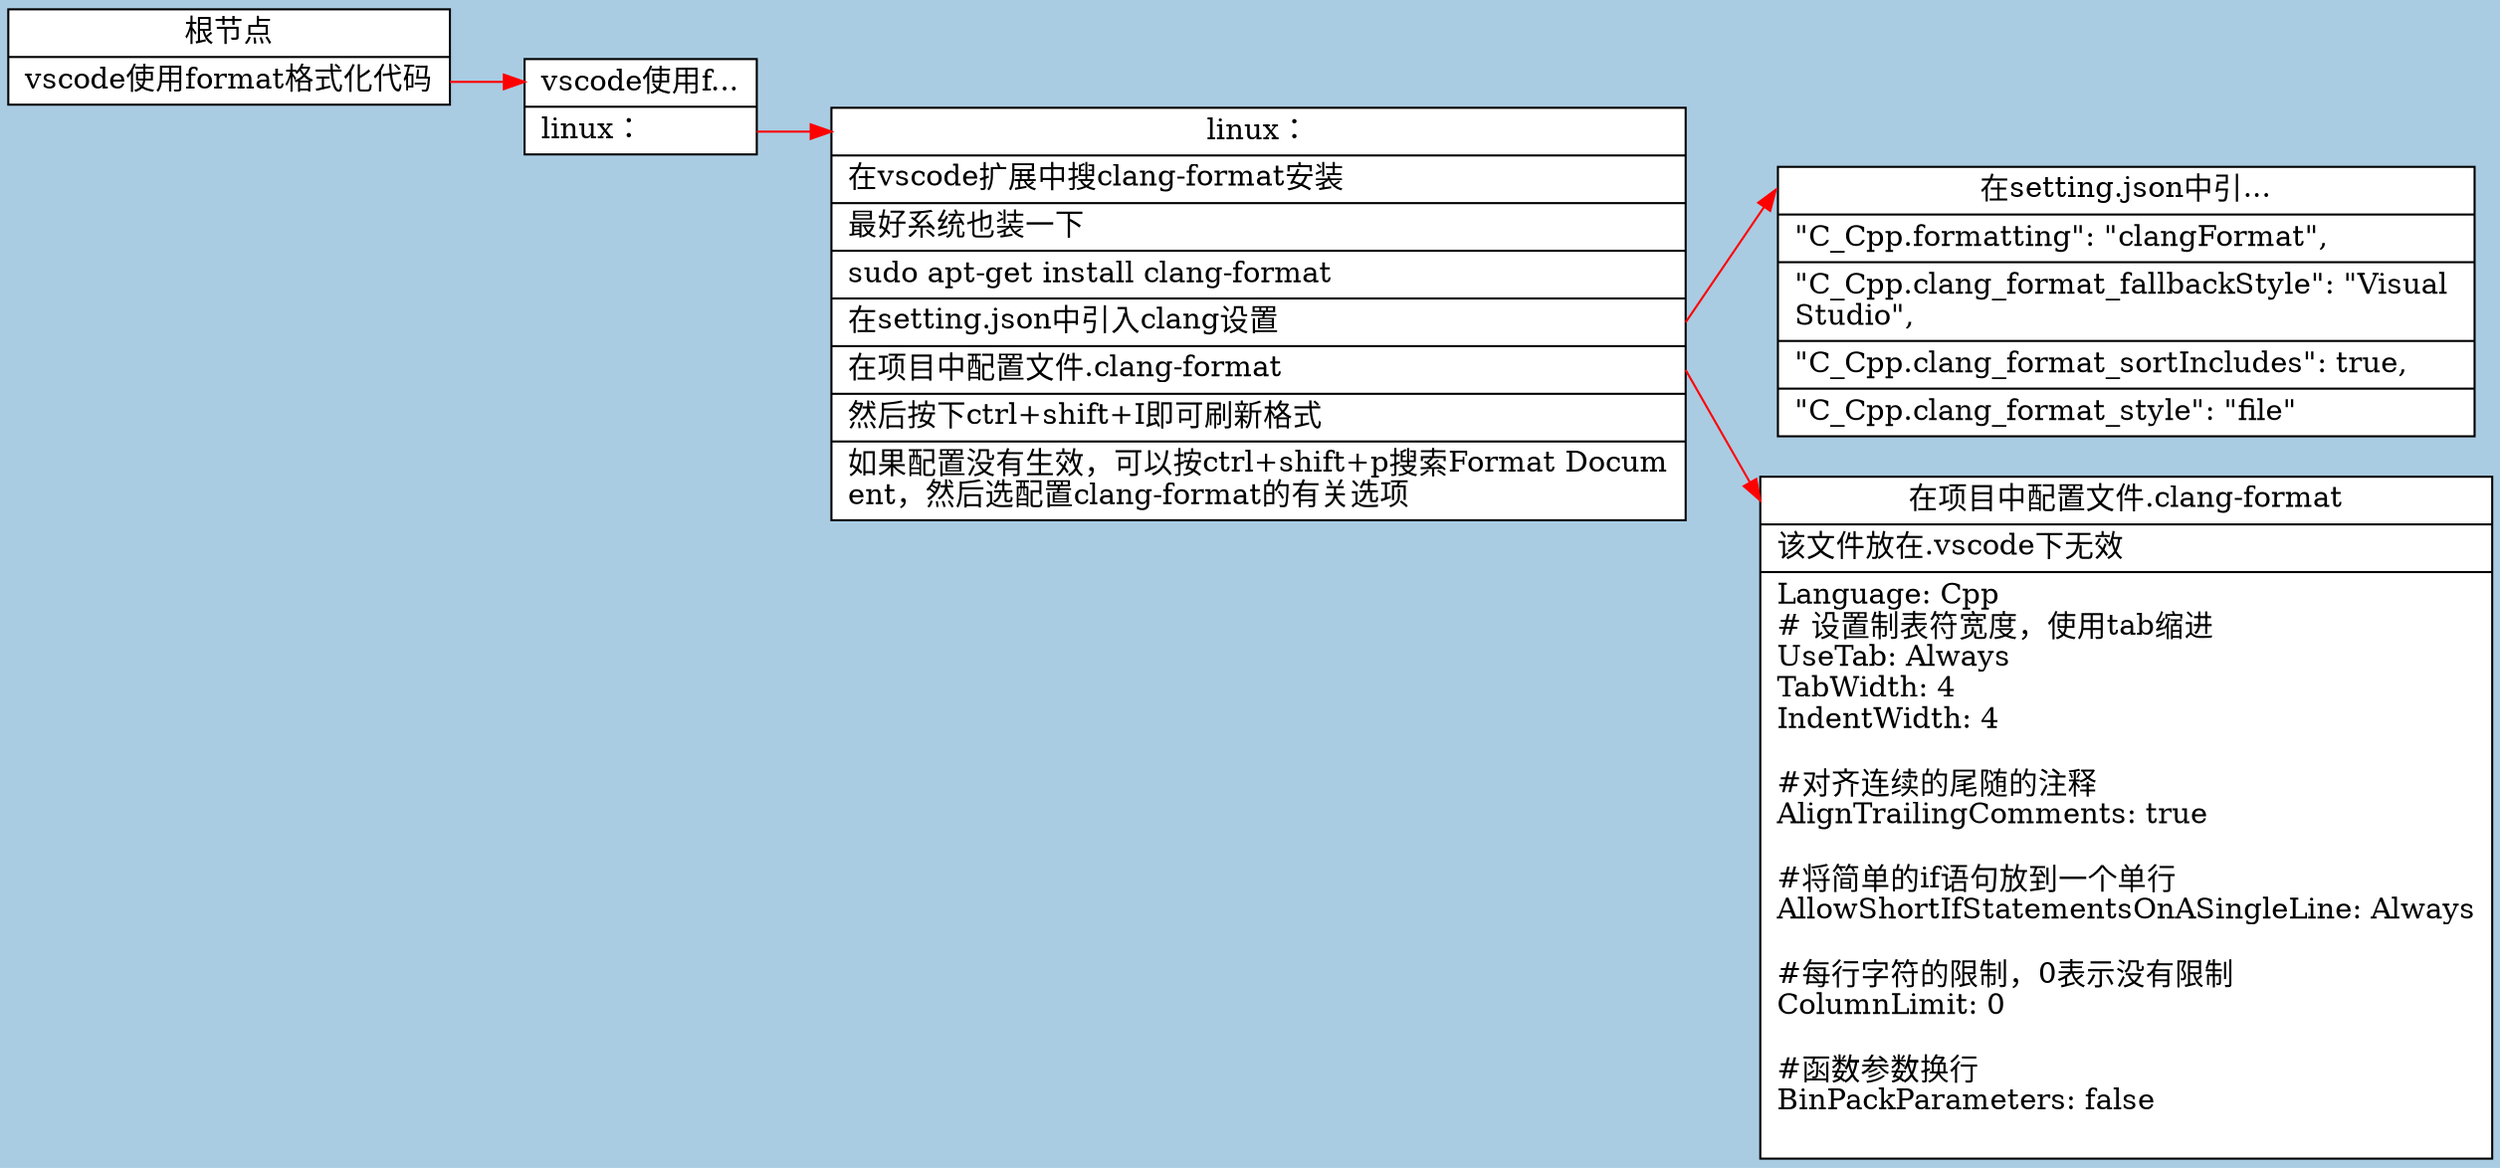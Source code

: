 digraph g{
graph [
	rankdir="LR";
	bgcolor="#A9CCE3"
	splines=false;
];
node [
	style = "filled"
	shape = "record"
	fillcolor = "white"
];
edge [
	color="red"
];
"node0" [
label = "<f0> 根节点| <f1> vscode使用format格式化代码\l"
];
"node1" [
label = "<f0> vscode使用f...| <f2> linux：\l"
];
"node2" [
label = "<f0> linux：| <f3> 在vscode扩展中搜clang-format安装\l| <f4> 最好系统也装一下\l| <f5> sudo&nbsp;apt-get&nbsp;install&nbsp;clang-format\l| <f6> 在setting.json中引入clang设置\l| <f11> 在项目中配置文件.clang-format\l| <f14> 然后按下ctrl+shift+I即可刷新格式\l| <f15> 如果配置没有生效，可以按ctrl+shift+p搜索Format&nbsp;Docum\lent，然后选配置clang-format的有关选项\l"
];
"node11" [
label = "<f0> 在项目中配置文件.clang-format| <f12> 该文件放在.vscode下无效\l| <f13> Language:&nbsp;Cpp\l#&nbsp;设置制表符宽度，使用tab缩进\lUseTab:&nbsp;Always\lTabWidth:&nbsp;4&nbsp;\lIndentWidth:&nbsp;4\l\l#对齐连续的尾随的注释\lAlignTrailingComments:&nbsp;true\l\l#将简单的if语句放到一个单行\lAllowShortIfStatementsOnASingleLine:&nbsp;Always\l\l#每行字符的限制，0表示没有限制\lColumnLimit:&nbsp;0\l\l#函数参数换行\lBinPackParameters:&nbsp;false\l\l"
];
"node6" [
label = "<f0> 在setting.json中引...| <f7> &quot;C_Cpp.formatting&quot;:&nbsp;&quot;clangFormat&quot;,\l| <f8> &quot;C_Cpp.clang_format_fallbackStyle&quot;:&nbsp;&quot;Visual&nbsp;\lStudio&quot;,\l| <f9> &quot;C_Cpp.clang_format_sortIncludes&quot;:&nbsp;true,\l| <f10> &quot;C_Cpp.clang_format_style&quot;:&nbsp;&quot;file&quot;\l"
];
"node0":f1 -> "node1":f0 [
id = 17
];
"node1":f2 -> "node2":f0 [
id = 18
];
"node2":f11 -> "node11":f0 [
id = 20
];
"node2":f6 -> "node6":f0 [
id = 21
];
}
